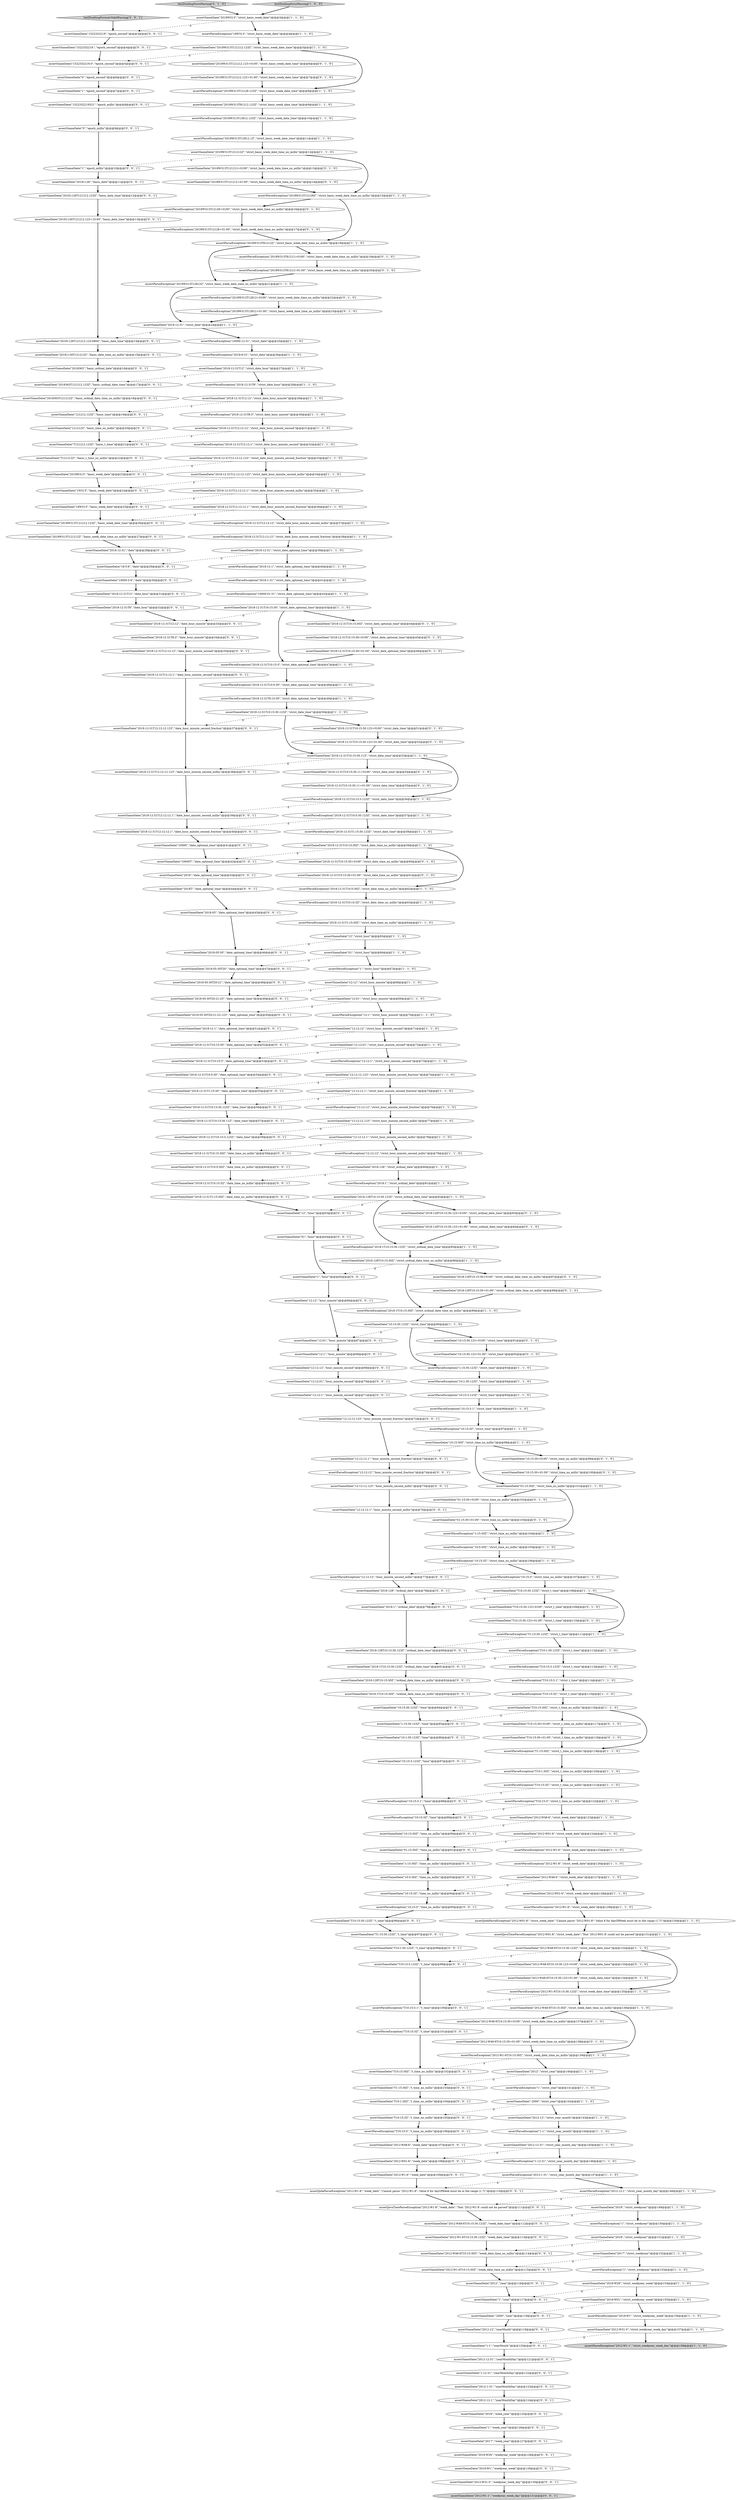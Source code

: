 digraph {
60 [style = filled, label = "assertParseException(\"2018W313T12812Z\",\"strict_basic_week_date_time_no_millis\")@@@21@@@['1', '1', '0']", fillcolor = white, shape = ellipse image = "AAA0AAABBB1BBB"];
100 [style = filled, label = "assertSameDate(\"2012\",\"strict_year\")@@@140@@@['1', '1', '0']", fillcolor = white, shape = ellipse image = "AAA0AAABBB1BBB"];
198 [style = filled, label = "assertSameDate(\"01:15:30Z\",\"time_no_millis\")@@@91@@@['0', '0', '1']", fillcolor = white, shape = ellipse image = "AAA0AAABBB3BBB"];
11 [style = filled, label = "assertParseException(\"2018-8-31\",\"strict_date\")@@@26@@@['1', '1', '0']", fillcolor = white, shape = ellipse image = "AAA0AAABBB1BBB"];
103 [style = filled, label = "assertSameDate(\"2018-W01\",\"strict_weekyear_week\")@@@155@@@['1', '1', '0']", fillcolor = white, shape = ellipse image = "AAA0AAABBB1BBB"];
84 [style = filled, label = "assertSameDate(\"2012-W48-6\",\"strict_week_date\")@@@123@@@['1', '1', '0']", fillcolor = white, shape = ellipse image = "AAA0AAABBB1BBB"];
252 [style = filled, label = "assertSameDate(\"1:15:30Z\",\"time_no_millis\")@@@92@@@['0', '0', '1']", fillcolor = white, shape = ellipse image = "AAA0AAABBB3BBB"];
30 [style = filled, label = "assertParseException(\"T10:15:3Z\",\"strict_t_time_no_millis\")@@@121@@@['1', '1', '0']", fillcolor = white, shape = ellipse image = "AAA0AAABBB1BBB"];
257 [style = filled, label = "assertSameDate(\"1:15:30.123Z\",\"time\")@@@85@@@['0', '0', '1']", fillcolor = white, shape = ellipse image = "AAA0AAABBB3BBB"];
26 [style = filled, label = "assertParseException(\"10:15:3.123Z\",\"strict_time\")@@@95@@@['1', '1', '0']", fillcolor = white, shape = ellipse image = "AAA0AAABBB1BBB"];
59 [style = filled, label = "assertParseException(\"2018-1\",\"strict_ordinal_date\")@@@81@@@['1', '1', '0']", fillcolor = white, shape = ellipse image = "AAA0AAABBB1BBB"];
269 [style = filled, label = "assertSameDate(\"2018-05-30T20\",\"date_optional_time\")@@@47@@@['0', '0', '1']", fillcolor = white, shape = ellipse image = "AAA0AAABBB3BBB"];
35 [style = filled, label = "assertParseException(\"T10:15:3.1\",\"strict_t_time\")@@@114@@@['1', '1', '0']", fillcolor = white, shape = ellipse image = "AAA0AAABBB1BBB"];
142 [style = filled, label = "assertSameDate(\"T10:15:30+0100\",\"strict_t_time_no_millis\")@@@117@@@['0', '1', '0']", fillcolor = white, shape = ellipse image = "AAA1AAABBB2BBB"];
36 [style = filled, label = "assertSameDate(\"2018-12-31T10:15:30.123Z\",\"strict_date_time\")@@@50@@@['1', '1', '0']", fillcolor = white, shape = ellipse image = "AAA0AAABBB1BBB"];
54 [style = filled, label = "assertSameDate(\"2018-12-31T12:12:12.123\",\"strict_date_hour_minute_second_fraction\")@@@33@@@['1', '1', '0']", fillcolor = white, shape = ellipse image = "AAA0AAABBB1BBB"];
241 [style = filled, label = "assertSameDate(\"1522332219321\",\"epoch_millis\")@@@8@@@['0', '0', '1']", fillcolor = white, shape = ellipse image = "AAA0AAABBB3BBB"];
69 [style = filled, label = "assertSameDate(\"01\",\"strict_hour\")@@@66@@@['1', '1', '0']", fillcolor = white, shape = ellipse image = "AAA0AAABBB1BBB"];
282 [style = filled, label = "assertSameDate(\"10:15:3.123Z\",\"time\")@@@87@@@['0', '0', '1']", fillcolor = white, shape = ellipse image = "AAA0AAABBB3BBB"];
85 [style = filled, label = "assertParseException(\"1\",\"strict_year\")@@@141@@@['1', '1', '0']", fillcolor = white, shape = ellipse image = "AAA0AAABBB1BBB"];
238 [style = filled, label = "assertSameDate(\"2018-12-31T12:12:12.1\",\"date_hour_minute_second_fraction\")@@@40@@@['0', '0', '1']", fillcolor = white, shape = ellipse image = "AAA0AAABBB3BBB"];
101 [style = filled, label = "assertSameDate(\"2018-12-31T10:15:30Z\",\"strict_date_time_no_millis\")@@@59@@@['1', '1', '0']", fillcolor = white, shape = ellipse image = "AAA0AAABBB1BBB"];
23 [style = filled, label = "assertSameDate(\"2012-W31-5\",\"strict_weekyear_week_day\")@@@157@@@['1', '1', '0']", fillcolor = white, shape = ellipse image = "AAA0AAABBB1BBB"];
225 [style = filled, label = "assertSameDate(\"T10:15:30Z\",\"t_time_no_millis\")@@@102@@@['0', '0', '1']", fillcolor = white, shape = ellipse image = "AAA0AAABBB3BBB"];
177 [style = filled, label = "assertSameDate(\"2018-12-31T12:12:1\",\"date_hour_minute_second\")@@@36@@@['0', '0', '1']", fillcolor = white, shape = ellipse image = "AAA0AAABBB3BBB"];
102 [style = filled, label = "assertParseException(\"2018-12-31T10:15:3Z\",\"strict_date_time_no_millis\")@@@63@@@['1', '1', '0']", fillcolor = white, shape = ellipse image = "AAA0AAABBB1BBB"];
46 [style = filled, label = "assertParseException(\"12:1\",\"strict_hour_minute\")@@@70@@@['1', '1', '0']", fillcolor = white, shape = ellipse image = "AAA0AAABBB1BBB"];
212 [style = filled, label = "assertSameDate(\"2018-128T10:15:30.123Z\",\"ordinal_date_time\")@@@80@@@['0', '0', '1']", fillcolor = white, shape = ellipse image = "AAA0AAABBB3BBB"];
271 [style = filled, label = "assertSameDate(\"2018-12-31T10:15:30\",\"date_optional_time\")@@@52@@@['0', '0', '1']", fillcolor = white, shape = ellipse image = "AAA0AAABBB3BBB"];
5 [style = filled, label = "assertParseException(\"2018-12-31T8\",\"strict_date_hour\")@@@28@@@['1', '1', '0']", fillcolor = white, shape = ellipse image = "AAA0AAABBB1BBB"];
62 [style = filled, label = "assertParseException(\"2012-12-1\",\"strict_year_month_day\")@@@148@@@['1', '1', '0']", fillcolor = white, shape = ellipse image = "AAA0AAABBB1BBB"];
76 [style = filled, label = "assertSameDate(\"2018-128T10:15:30.123Z\",\"strict_ordinal_date_time\")@@@82@@@['1', '1', '0']", fillcolor = white, shape = ellipse image = "AAA0AAABBB1BBB"];
17 [style = filled, label = "assertParseException(\"10000-12-31\",\"strict_date\")@@@25@@@['1', '1', '0']", fillcolor = white, shape = ellipse image = "AAA0AAABBB1BBB"];
129 [style = filled, label = "assertSameDate(\"2018W313T121212+01:00\",\"strict_basic_week_date_time_no_millis\")@@@14@@@['0', '1', '0']", fillcolor = white, shape = ellipse image = "AAA1AAABBB2BBB"];
174 [style = filled, label = "assertSameDate(\"12:12\",\"hour_minute\")@@@66@@@['0', '0', '1']", fillcolor = white, shape = ellipse image = "AAA0AAABBB3BBB"];
2 [style = filled, label = "assertSameDate(\"2012-12-31\",\"strict_year_month_day\")@@@145@@@['1', '1', '0']", fillcolor = white, shape = ellipse image = "AAA0AAABBB1BBB"];
172 [style = filled, label = "assertSameDate(\"2018-12-31T10:15:3Z\",\"date_time_no_millis\")@@@61@@@['0', '0', '1']", fillcolor = white, shape = ellipse image = "AAA0AAABBB3BBB"];
182 [style = filled, label = "assertSameDate(\"2018-12-31T10:15:3\",\"date_optional_time\")@@@53@@@['0', '0', '1']", fillcolor = white, shape = ellipse image = "AAA0AAABBB3BBB"];
161 [style = filled, label = "assertSameDate(\"12:01\",\"hour_minute\")@@@67@@@['0', '0', '1']", fillcolor = white, shape = ellipse image = "AAA0AAABBB3BBB"];
200 [style = filled, label = "assertSameDate(\"2012-1-31\",\"yearMonthDay\")@@@123@@@['0', '0', '1']", fillcolor = white, shape = ellipse image = "AAA0AAABBB3BBB"];
38 [style = filled, label = "assertParseException(\"2018-1T10:15:30.123Z\",\"strict_ordinal_date_time\")@@@85@@@['1', '1', '0']", fillcolor = white, shape = ellipse image = "AAA0AAABBB1BBB"];
259 [style = filled, label = "assertSameDate(\"2018-12-31T12:12:12.123\",\"date_hour_minute_second_millis\")@@@38@@@['0', '0', '1']", fillcolor = white, shape = ellipse image = "AAA0AAABBB3BBB"];
232 [style = filled, label = "assertSameDate(\"2018\",\"week_year\")@@@125@@@['0', '0', '1']", fillcolor = white, shape = ellipse image = "AAA0AAABBB3BBB"];
153 [style = filled, label = "assertSameDate(\"2018W313T121212.123+01:00\",\"strict_basic_week_date_time\")@@@7@@@['0', '1', '0']", fillcolor = white, shape = ellipse image = "AAA1AAABBB2BBB"];
202 [style = filled, label = "assertSameDate(\"2018-12-31T1:15:30\",\"date_optional_time\")@@@55@@@['0', '0', '1']", fillcolor = white, shape = ellipse image = "AAA0AAABBB3BBB"];
12 [style = filled, label = "assertSameDate(\"12:01\",\"strict_hour_minute\")@@@69@@@['1', '1', '0']", fillcolor = white, shape = ellipse image = "AAA0AAABBB1BBB"];
164 [style = filled, label = "assertParseException(\"T10:15:3Z\",\"t_time\")@@@101@@@['0', '0', '1']", fillcolor = white, shape = ellipse image = "AAA0AAABBB3BBB"];
157 [style = filled, label = "assertParseException(\"2018W313T81212+01:00\",\"strict_basic_week_date_time_no_millis\")@@@20@@@['0', '1', '0']", fillcolor = white, shape = ellipse image = "AAA1AAABBB2BBB"];
119 [style = filled, label = "assertParseException(\"T10:15:3\",\"strict_t_time_no_millis\")@@@122@@@['1', '1', '0']", fillcolor = white, shape = ellipse image = "AAA0AAABBB1BBB"];
56 [style = filled, label = "assertParseException(\"10:15:3.1\",\"strict_time\")@@@96@@@['1', '1', '0']", fillcolor = white, shape = ellipse image = "AAA0AAABBB1BBB"];
226 [style = filled, label = "assertParseException(\"T10:15:3\",\"t_time_no_millis\")@@@106@@@['0', '0', '1']", fillcolor = white, shape = ellipse image = "AAA0AAABBB3BBB"];
122 [style = filled, label = "assertParseException(\"2018W313T12812+01:00\",\"strict_basic_week_date_time_no_millis\")@@@23@@@['0', '1', '0']", fillcolor = white, shape = ellipse image = "AAA1AAABBB2BBB"];
104 [style = filled, label = "assertParseException(\"T10:1:30.123Z\",\"strict_t_time\")@@@112@@@['1', '1', '0']", fillcolor = white, shape = ellipse image = "AAA0AAABBB1BBB"];
24 [style = filled, label = "assertParseException(\"2018-12-31T1:15:30Z\",\"strict_date_time_no_millis\")@@@64@@@['1', '1', '0']", fillcolor = white, shape = ellipse image = "AAA0AAABBB1BBB"];
148 [style = filled, label = "assertSameDate(\"2018-12-31T10:15:30+0100\",\"strict_date_time_no_millis\")@@@60@@@['0', '1', '0']", fillcolor = white, shape = ellipse image = "AAA1AAABBB2BBB"];
155 [style = filled, label = "assertSameDate(\"2018W313T121212+0100\",\"strict_basic_week_date_time_no_millis\")@@@13@@@['0', '1', '0']", fillcolor = white, shape = ellipse image = "AAA1AAABBB2BBB"];
181 [style = filled, label = "assertSameDate(\"T121212.123Z\",\"basic_t_time\")@@@21@@@['0', '0', '1']", fillcolor = white, shape = ellipse image = "AAA0AAABBB3BBB"];
94 [style = filled, label = "assertParseException(\"1-1\",\"strict_year_month\")@@@144@@@['1', '1', '0']", fillcolor = white, shape = ellipse image = "AAA0AAABBB1BBB"];
77 [style = filled, label = "assertSameDate(\"2018-12-31T12:12:12.1\",\"strict_date_hour_minute_second_fraction\")@@@36@@@['1', '1', '0']", fillcolor = white, shape = ellipse image = "AAA0AAABBB1BBB"];
25 [style = filled, label = "assertSameDate(\"2018-12-31\",\"strict_date_optional_time\")@@@39@@@['1', '1', '0']", fillcolor = white, shape = ellipse image = "AAA0AAABBB1BBB"];
42 [style = filled, label = "assertParseException(\"2012-W1-6\",\"strict_week_date\")@@@129@@@['1', '1', '0']", fillcolor = white, shape = ellipse image = "AAA0AAABBB1BBB"];
29 [style = filled, label = "assertParseException(\"1:15:30.123Z\",\"strict_time\")@@@93@@@['1', '1', '0']", fillcolor = white, shape = ellipse image = "AAA0AAABBB1BBB"];
124 [style = filled, label = "assertSameDate(\"10:15:30.123+01:00\",\"strict_time\")@@@92@@@['0', '1', '0']", fillcolor = white, shape = ellipse image = "AAA1AAABBB2BBB"];
217 [style = filled, label = "assertSameDate(\"T10:1:30.123Z\",\"t_time\")@@@98@@@['0', '0', '1']", fillcolor = white, shape = ellipse image = "AAA0AAABBB3BBB"];
168 [style = filled, label = "assertSameDate(\"0\",\"epoch_second\")@@@6@@@['0', '0', '1']", fillcolor = white, shape = ellipse image = "AAA0AAABBB3BBB"];
286 [style = filled, label = "assertSameDate(\"2018-1\",\"ordinal_date\")@@@79@@@['0', '0', '1']", fillcolor = white, shape = ellipse image = "AAA0AAABBB3BBB"];
146 [style = filled, label = "assertSameDate(\"T10:15:30+01:00\",\"strict_t_time_no_millis\")@@@118@@@['0', '1', '0']", fillcolor = white, shape = ellipse image = "AAA1AAABBB2BBB"];
267 [style = filled, label = "assertSameDate(\"10:15:30Z\",\"time_no_millis\")@@@90@@@['0', '0', '1']", fillcolor = white, shape = ellipse image = "AAA0AAABBB3BBB"];
194 [style = filled, label = "assertSameDate(\"2012-12\",\"yearMonth\")@@@119@@@['0', '0', '1']", fillcolor = white, shape = ellipse image = "AAA0AAABBB3BBB"];
67 [style = filled, label = "assertSameDate(\"2018-12-31T10:15:30.11Z\",\"strict_date_time\")@@@53@@@['1', '1', '0']", fillcolor = white, shape = ellipse image = "AAA0AAABBB1BBB"];
158 [style = filled, label = "assertSameDate(\"12:12:1\",\"hour_minute_second\")@@@71@@@['0', '0', '1']", fillcolor = white, shape = ellipse image = "AAA0AAABBB3BBB"];
167 [style = filled, label = "assertSameDate(\"2018-12-31T8:3\",\"date_hour_minute\")@@@34@@@['0', '0', '1']", fillcolor = white, shape = ellipse image = "AAA0AAABBB3BBB"];
246 [style = filled, label = "assertSameDate(\"1\",\"hour\")@@@65@@@['0', '0', '1']", fillcolor = white, shape = ellipse image = "AAA0AAABBB3BBB"];
118 [style = filled, label = "assertParseException(\"2018-1T10:15:30Z\",\"strict_ordinal_date_time_no_millis\")@@@89@@@['1', '1', '0']", fillcolor = white, shape = ellipse image = "AAA0AAABBB1BBB"];
47 [style = filled, label = "assertSameDate(\"2018-12-31T12:12\",\"strict_date_hour_minute\")@@@29@@@['1', '1', '0']", fillcolor = white, shape = ellipse image = "AAA0AAABBB1BBB"];
10 [style = filled, label = "assertParseException(\"2018-12-31T8:3\",\"strict_date_hour_minute\")@@@30@@@['1', '1', '0']", fillcolor = white, shape = ellipse image = "AAA0AAABBB1BBB"];
144 [style = filled, label = "assertSameDate(\"2018W313T121212.123+0100\",\"strict_basic_week_date_time\")@@@6@@@['0', '1', '0']", fillcolor = white, shape = ellipse image = "AAA1AAABBB2BBB"];
75 [style = filled, label = "assertJodaParseException(\"2012-W01-8\",\"strict_week_date\",\"Cannot parse \"2012-W01-8\": Value 8 for dayOfWeek must be in the range (1,7(\")@@@130@@@['1', '1', '0']", fillcolor = white, shape = ellipse image = "AAA0AAABBB1BBB"];
117 [style = filled, label = "assertSameDate(\"2018-12-31T12:12:12\",\"strict_date_hour_minute_second\")@@@31@@@['1', '1', '0']", fillcolor = white, shape = ellipse image = "AAA0AAABBB1BBB"];
170 [style = filled, label = "assertSameDate(\"20181126T121212.123+10:00\",\"basic_date_time\")@@@13@@@['0', '0', '1']", fillcolor = white, shape = ellipse image = "AAA0AAABBB3BBB"];
150 [style = filled, label = "assertSameDate(\"2018-12-31T10:15:30+01:00\",\"strict_date_time_no_millis\")@@@61@@@['0', '1', '0']", fillcolor = white, shape = ellipse image = "AAA1AAABBB2BBB"];
73 [style = filled, label = "assertParseException(\"1\",\"strict_weekyear\")@@@150@@@['1', '1', '0']", fillcolor = white, shape = ellipse image = "AAA0AAABBB1BBB"];
199 [style = filled, label = "testDuellingFormatsValidParsing['0', '0', '1']", fillcolor = lightgray, shape = diamond image = "AAA0AAABBB3BBB"];
126 [style = filled, label = "assertSameDate(\"2012-W48-6T10:15:30.123+01:00\",\"strict_week_date_time\")@@@134@@@['0', '1', '0']", fillcolor = white, shape = ellipse image = "AAA1AAABBB2BBB"];
188 [style = filled, label = "assertSameDate(\"2018-05-30\",\"date_optional_time\")@@@46@@@['0', '0', '1']", fillcolor = white, shape = ellipse image = "AAA0AAABBB3BBB"];
156 [style = filled, label = "assertSameDate(\"2018-12-31T10:15:30.11+01:00\",\"strict_date_time\")@@@55@@@['0', '1', '0']", fillcolor = white, shape = ellipse image = "AAA1AAABBB2BBB"];
147 [style = filled, label = "assertParseException(\"2018W313T12128+0100\",\"strict_basic_week_date_time_no_millis\")@@@16@@@['0', '1', '0']", fillcolor = white, shape = ellipse image = "AAA1AAABBB2BBB"];
253 [style = filled, label = "assertSameDate(\"2018-12-31T12:12\",\"date_hour_minute\")@@@33@@@['0', '0', '1']", fillcolor = white, shape = ellipse image = "AAA0AAABBB3BBB"];
279 [style = filled, label = "assertSameDate(\"121212.123Z\",\"basic_time\")@@@19@@@['0', '0', '1']", fillcolor = white, shape = ellipse image = "AAA0AAABBB3BBB"];
265 [style = filled, label = "assertSameDate(\"12\",\"hour\")@@@63@@@['0', '0', '1']", fillcolor = white, shape = ellipse image = "AAA0AAABBB3BBB"];
32 [style = filled, label = "assertSameDate(\"2018W313T121212.123Z\",\"strict_basic_week_date_time\")@@@5@@@['1', '1', '0']", fillcolor = white, shape = ellipse image = "AAA0AAABBB1BBB"];
83 [style = filled, label = "assertSameDate(\"12:12\",\"strict_hour_minute\")@@@68@@@['1', '1', '0']", fillcolor = white, shape = ellipse image = "AAA0AAABBB1BBB"];
258 [style = filled, label = "assertSameDate(\"10000\",\"date_optional_time\")@@@41@@@['0', '0', '1']", fillcolor = white, shape = ellipse image = "AAA0AAABBB3BBB"];
0 [style = filled, label = "assertSameDate(\"T10:15:30Z\",\"strict_t_time_no_millis\")@@@116@@@['1', '1', '0']", fillcolor = white, shape = ellipse image = "AAA0AAABBB1BBB"];
137 [style = filled, label = "assertSameDate(\"2018-128T10:15:30.123+0100\",\"strict_ordinal_date_time\")@@@83@@@['0', '1', '0']", fillcolor = white, shape = ellipse image = "AAA1AAABBB2BBB"];
209 [style = filled, label = "assertSameDate(\"2018-12-31T1:15:30Z\",\"date_time_no_millis\")@@@62@@@['0', '0', '1']", fillcolor = white, shape = ellipse image = "AAA0AAABBB3BBB"];
244 [style = filled, label = "assertParseException(\"10:15:3\",\"time_no_millis\")@@@95@@@['0', '0', '1']", fillcolor = white, shape = ellipse image = "AAA0AAABBB3BBB"];
95 [style = filled, label = "assertSameDate(\"01:15:30Z\",\"strict_time_no_millis\")@@@101@@@['1', '1', '0']", fillcolor = white, shape = ellipse image = "AAA0AAABBB1BBB"];
231 [style = filled, label = "assertSameDate(\"2012-W48-6T10:15:30.123Z\",\"week_date_time\")@@@112@@@['0', '0', '1']", fillcolor = white, shape = ellipse image = "AAA0AAABBB3BBB"];
208 [style = filled, label = "assertSameDate(\"2018-12-31T10:5:30\",\"date_optional_time\")@@@54@@@['0', '0', '1']", fillcolor = white, shape = ellipse image = "AAA0AAABBB3BBB"];
239 [style = filled, label = "assertSameDate(\"2018-12-31T10:5:30Z\",\"date_time_no_millis\")@@@60@@@['0', '0', '1']", fillcolor = white, shape = ellipse image = "AAA0AAABBB3BBB"];
65 [style = filled, label = "assertParseException(\"T10:1:30Z\",\"strict_t_time_no_millis\")@@@120@@@['1', '1', '0']", fillcolor = white, shape = ellipse image = "AAA0AAABBB1BBB"];
108 [style = filled, label = "assertSameDate(\"12:12:12.1\",\"strict_hour_minute_second_fraction\")@@@75@@@['1', '1', '0']", fillcolor = white, shape = ellipse image = "AAA0AAABBB1BBB"];
14 [style = filled, label = "assertSameDate(\"2018\",\"strict_weekyear\")@@@149@@@['1', '1', '0']", fillcolor = white, shape = ellipse image = "AAA0AAABBB1BBB"];
251 [style = filled, label = "assertSameDate(\"12:1\",\"hour_minute\")@@@68@@@['0', '0', '1']", fillcolor = white, shape = ellipse image = "AAA0AAABBB3BBB"];
203 [style = filled, label = "assertSameDate(\"T1:15:30Z\",\"t_time_no_millis\")@@@103@@@['0', '0', '1']", fillcolor = white, shape = ellipse image = "AAA0AAABBB3BBB"];
98 [style = filled, label = "assertParseException(\"2018-1-31\",\"strict_date_optional_time\")@@@41@@@['1', '1', '0']", fillcolor = white, shape = ellipse image = "AAA0AAABBB1BBB"];
248 [style = filled, label = "assertSameDate(\"2018-12-1\",\"date_optional_time\")@@@51@@@['0', '0', '1']", fillcolor = white, shape = ellipse image = "AAA0AAABBB3BBB"];
138 [style = filled, label = "assertSameDate(\"2012-W48-6T10:15:30+01:00\",\"strict_week_date_time_no_millis\")@@@138@@@['0', '1', '0']", fillcolor = white, shape = ellipse image = "AAA1AAABBB2BBB"];
184 [style = filled, label = "assertSameDate(\"01\",\"hour\")@@@64@@@['0', '0', '1']", fillcolor = white, shape = ellipse image = "AAA0AAABBB3BBB"];
215 [style = filled, label = "assertSameDate(\"10000-5-6\",\"date\")@@@30@@@['0', '0', '1']", fillcolor = white, shape = ellipse image = "AAA0AAABBB3BBB"];
229 [style = filled, label = "assertSameDate(\"121212Z\",\"basic_time_no_millis\")@@@20@@@['0', '0', '1']", fillcolor = white, shape = ellipse image = "AAA0AAABBB3BBB"];
152 [style = filled, label = "assertSameDate(\"2012-W48-6T10:15:30.123+0100\",\"strict_week_date_time\")@@@133@@@['0', '1', '0']", fillcolor = white, shape = ellipse image = "AAA1AAABBB2BBB"];
242 [style = filled, label = "assertSameDate(\"T1:15:30.123Z\",\"t_time\")@@@97@@@['0', '0', '1']", fillcolor = white, shape = ellipse image = "AAA0AAABBB3BBB"];
127 [style = filled, label = "assertParseException(\"2018W313T12128+01:00\",\"strict_basic_week_date_time_no_millis\")@@@17@@@['0', '1', '0']", fillcolor = white, shape = ellipse image = "AAA1AAABBB2BBB"];
8 [style = filled, label = "assertParseException(\"1\",\"strict_hour\")@@@67@@@['1', '1', '0']", fillcolor = white, shape = ellipse image = "AAA0AAABBB1BBB"];
196 [style = filled, label = "assertSameDate(\"2018-128\",\"ordinal_date\")@@@78@@@['0', '0', '1']", fillcolor = white, shape = ellipse image = "AAA0AAABBB3BBB"];
240 [style = filled, label = "assertJavaTimeParseException(\"2012-W1-8\",\"week_date\",\"Text '2012-W1-8' could not be parsed\")@@@111@@@['0', '0', '1']", fillcolor = white, shape = ellipse image = "AAA0AAABBB3BBB"];
272 [style = filled, label = "assertSameDate(\"2018-12-31T12:12:12.1\",\"date_hour_minute_second_millis\")@@@39@@@['0', '0', '1']", fillcolor = white, shape = ellipse image = "AAA0AAABBB3BBB"];
228 [style = filled, label = "assertSameDate(\"2018363T121212.123Z\",\"basic_ordinal_date_time\")@@@17@@@['0', '0', '1']", fillcolor = white, shape = ellipse image = "AAA0AAABBB3BBB"];
97 [style = filled, label = "assertSameDate(\"2018-12-31\",\"strict_date\")@@@24@@@['1', '1', '0']", fillcolor = white, shape = ellipse image = "AAA0AAABBB1BBB"];
131 [style = filled, label = "testDuelingStrictParsing['0', '1', '0']", fillcolor = lightgray, shape = diamond image = "AAA0AAABBB2BBB"];
133 [style = filled, label = "assertSameDate(\"10:15:30.123+0100\",\"strict_time\")@@@91@@@['0', '1', '0']", fillcolor = white, shape = ellipse image = "AAA1AAABBB2BBB"];
81 [style = filled, label = "assertParseException(\"2012-W1-6T10:15:30.123Z\",\"strict_week_date_time\")@@@135@@@['1', '1', '0']", fillcolor = white, shape = ellipse image = "AAA0AAABBB1BBB"];
163 [style = filled, label = "assertSameDate(\"2018W313T121212Z\",\"basic_week_date_time_no_millis\")@@@27@@@['0', '0', '1']", fillcolor = white, shape = ellipse image = "AAA0AAABBB3BBB"];
236 [style = filled, label = "assertSameDate(\"2018-12-31T10:15:30.123Z\",\"date_time\")@@@56@@@['0', '0', '1']", fillcolor = white, shape = ellipse image = "AAA0AAABBB3BBB"];
220 [style = filled, label = "assertSameDate(\"12:12:12.1\",\"hour_minute_second_fraction\")@@@73@@@['0', '0', '1']", fillcolor = white, shape = ellipse image = "AAA0AAABBB3BBB"];
243 [style = filled, label = "assertSameDate(\"2018-W1\",\"weekyear_week\")@@@129@@@['0', '0', '1']", fillcolor = white, shape = ellipse image = "AAA0AAABBB3BBB"];
268 [style = filled, label = "assertSameDate(\"1\",\"epoch_second\")@@@7@@@['0', '0', '1']", fillcolor = white, shape = ellipse image = "AAA0AAABBB3BBB"];
280 [style = filled, label = "assertSameDate(\"2018-12-31T8\",\"date_hour\")@@@32@@@['0', '0', '1']", fillcolor = white, shape = ellipse image = "AAA0AAABBB3BBB"];
92 [style = filled, label = "assertParseException(\"10:15:3Z\",\"strict_time\")@@@97@@@['1', '1', '0']", fillcolor = white, shape = ellipse image = "AAA0AAABBB1BBB"];
57 [style = filled, label = "assertSameDate(\"2012-12\",\"strict_year_month\")@@@143@@@['1', '1', '0']", fillcolor = white, shape = ellipse image = "AAA0AAABBB1BBB"];
230 [style = filled, label = "assertSameDate(\"2018-12-31T10:15:30.11Z\",\"date_time\")@@@57@@@['0', '0', '1']", fillcolor = white, shape = ellipse image = "AAA0AAABBB3BBB"];
210 [style = filled, label = "assertSameDate(\"2018-12-31\",\"date\")@@@28@@@['0', '0', '1']", fillcolor = white, shape = ellipse image = "AAA0AAABBB3BBB"];
216 [style = filled, label = "assertSameDate(\"18W313\",\"basic_week_date\")@@@25@@@['0', '0', '1']", fillcolor = white, shape = ellipse image = "AAA0AAABBB3BBB"];
1 [style = filled, label = "testDuelingStrictParsing['1', '0', '0']", fillcolor = lightgray, shape = diamond image = "AAA0AAABBB1BBB"];
285 [style = filled, label = "assertSameDate(\"12:12:12.123\",\"hour_minute_second_fraction\")@@@72@@@['0', '0', '1']", fillcolor = white, shape = ellipse image = "AAA0AAABBB3BBB"];
189 [style = filled, label = "assertSameDate(\"T10:15:3.123Z\",\"t_time\")@@@99@@@['0', '0', '1']", fillcolor = white, shape = ellipse image = "AAA0AAABBB3BBB"];
281 [style = filled, label = "assertSameDate(\"10000T\",\"date_optional_time\")@@@42@@@['0', '0', '1']", fillcolor = white, shape = ellipse image = "AAA0AAABBB3BBB"];
249 [style = filled, label = "assertSameDate(\"12:12:12.123\",\"hour_minute_second_millis\")@@@75@@@['0', '0', '1']", fillcolor = white, shape = ellipse image = "AAA0AAABBB3BBB"];
27 [style = filled, label = "assertParseException(\"10:1:30.123Z\",\"strict_time\")@@@94@@@['1', '1', '0']", fillcolor = white, shape = ellipse image = "AAA0AAABBB1BBB"];
132 [style = filled, label = "assertSameDate(\"2018-12-31T10:15:30.123+01:00\",\"strict_date_time\")@@@52@@@['0', '1', '0']", fillcolor = white, shape = ellipse image = "AAA1AAABBB2BBB"];
37 [style = filled, label = "assertParseException(\"12:12:12\",\"strict_hour_minute_second_fraction\")@@@76@@@['1', '1', '0']", fillcolor = white, shape = ellipse image = "AAA0AAABBB1BBB"];
154 [style = filled, label = "assertSameDate(\"01:15:30+01:00\",\"strict_time_no_millis\")@@@103@@@['0', '1', '0']", fillcolor = white, shape = ellipse image = "AAA1AAABBB2BBB"];
263 [style = filled, label = "assertSameDate(\"10:1:30.123Z\",\"time\")@@@86@@@['0', '0', '1']", fillcolor = white, shape = ellipse image = "AAA0AAABBB3BBB"];
58 [style = filled, label = "assertParseException(\"2018-12-31T12:12:1\",\"strict_date_hour_minute_second\")@@@32@@@['1', '1', '0']", fillcolor = white, shape = ellipse image = "AAA0AAABBB1BBB"];
52 [style = filled, label = "assertSameDate(\"12:12:12.123\",\"strict_hour_minute_second_fraction\")@@@74@@@['1', '1', '0']", fillcolor = white, shape = ellipse image = "AAA0AAABBB1BBB"];
139 [style = filled, label = "assertSameDate(\"10:15:30+0100\",\"strict_time_no_millis\")@@@99@@@['0', '1', '0']", fillcolor = white, shape = ellipse image = "AAA1AAABBB2BBB"];
284 [style = filled, label = "assertSameDate(\"2012-W31-5\",\"weekyear_week_day\")@@@130@@@['0', '0', '1']", fillcolor = white, shape = ellipse image = "AAA0AAABBB3BBB"];
141 [style = filled, label = "assertSameDate(\"2018-128T10:15:30.123+01:00\",\"strict_ordinal_date_time\")@@@84@@@['0', '1', '0']", fillcolor = white, shape = ellipse image = "AAA1AAABBB2BBB"];
88 [style = filled, label = "assertSameDate(\"12\",\"strict_hour\")@@@65@@@['1', '1', '0']", fillcolor = white, shape = ellipse image = "AAA0AAABBB1BBB"];
116 [style = filled, label = "assertSameDate(\"2018-12-31T12\",\"strict_date_hour\")@@@27@@@['1', '1', '0']", fillcolor = white, shape = ellipse image = "AAA0AAABBB1BBB"];
149 [style = filled, label = "assertSameDate(\"2018-12-31T10:15:30.123+0100\",\"strict_date_time\")@@@51@@@['0', '1', '0']", fillcolor = white, shape = ellipse image = "AAA1AAABBB2BBB"];
233 [style = filled, label = "assertSameDate(\"2018-05\",\"date_optional_time\")@@@45@@@['0', '0', '1']", fillcolor = white, shape = ellipse image = "AAA0AAABBB3BBB"];
4 [style = filled, label = "assertSameDate(\"2018-W29\",\"strict_weekyear_week\")@@@154@@@['1', '1', '0']", fillcolor = white, shape = ellipse image = "AAA0AAABBB1BBB"];
72 [style = filled, label = "assertParseException(\"T10:15:3.123Z\",\"strict_t_time\")@@@113@@@['1', '1', '0']", fillcolor = white, shape = ellipse image = "AAA0AAABBB1BBB"];
179 [style = filled, label = "assertSameDate(\"10:15:3Z\",\"time_no_millis\")@@@94@@@['0', '0', '1']", fillcolor = white, shape = ellipse image = "AAA0AAABBB3BBB"];
201 [style = filled, label = "assertSameDate(\"2018-12-31T10:15:3.123Z\",\"date_time\")@@@58@@@['0', '0', '1']", fillcolor = white, shape = ellipse image = "AAA0AAABBB3BBB"];
70 [style = filled, label = "assertParseException(\"12:12:1\",\"strict_hour_minute_second\")@@@73@@@['1', '1', '0']", fillcolor = white, shape = ellipse image = "AAA0AAABBB1BBB"];
123 [style = filled, label = "assertSameDate(\"01:15:30+0100\",\"strict_time_no_millis\")@@@102@@@['0', '1', '0']", fillcolor = white, shape = ellipse image = "AAA1AAABBB2BBB"];
143 [style = filled, label = "assertParseException(\"2018W313T81212+0100\",\"strict_basic_week_date_time_no_millis\")@@@19@@@['0', '1', '0']", fillcolor = white, shape = ellipse image = "AAA1AAABBB2BBB"];
214 [style = filled, label = "assertSameDate(\"2018W313\",\"basic_week_date\")@@@23@@@['0', '0', '1']", fillcolor = white, shape = ellipse image = "AAA0AAABBB3BBB"];
247 [style = filled, label = "assertSameDate(\"2012-W1-6T10:15:30.123Z\",\"week_date_time\")@@@113@@@['0', '0', '1']", fillcolor = white, shape = ellipse image = "AAA0AAABBB3BBB"];
254 [style = filled, label = "assertSameDate(\"20181126T121212.123Z\",\"basic_date_time\")@@@12@@@['0', '0', '1']", fillcolor = white, shape = ellipse image = "AAA0AAABBB3BBB"];
261 [style = filled, label = "assertSameDate(\"2018-W29\",\"weekyear_week\")@@@128@@@['0', '0', '1']", fillcolor = white, shape = ellipse image = "AAA0AAABBB3BBB"];
278 [style = filled, label = "assertSameDate(\"T10:1:30Z\",\"t_time_no_millis\")@@@104@@@['0', '0', '1']", fillcolor = white, shape = ellipse image = "AAA0AAABBB3BBB"];
185 [style = filled, label = "assertSameDate(\"1\",\"year\")@@@117@@@['0', '0', '1']", fillcolor = white, shape = ellipse image = "AAA0AAABBB3BBB"];
51 [style = filled, label = "assertParseException(\"10:15:3\",\"strict_time_no_millis\")@@@107@@@['1', '1', '0']", fillcolor = white, shape = ellipse image = "AAA0AAABBB1BBB"];
135 [style = filled, label = "assertParseException(\"2018W313T12812+0100\",\"strict_basic_week_date_time_no_millis\")@@@22@@@['0', '1', '0']", fillcolor = white, shape = ellipse image = "AAA1AAABBB2BBB"];
136 [style = filled, label = "assertSameDate(\"T10:15:30.123+0100\",\"strict_t_time\")@@@109@@@['0', '1', '0']", fillcolor = white, shape = ellipse image = "AAA1AAABBB2BBB"];
276 [style = filled, label = "assertSameDate(\"2018W313T121212.123Z\",\"basic_week_date_time\")@@@26@@@['0', '0', '1']", fillcolor = white, shape = ellipse image = "AAA0AAABBB3BBB"];
50 [style = filled, label = "assertSameDate(\"2018-12-31T12:12:12.123\",\"strict_date_hour_minute_second_millis\")@@@34@@@['1', '1', '0']", fillcolor = white, shape = ellipse image = "AAA0AAABBB1BBB"];
9 [style = filled, label = "assertParseException(\"2018-12-31T10:5:30\",\"strict_date_optional_time\")@@@48@@@['1', '1', '0']", fillcolor = white, shape = ellipse image = "AAA0AAABBB1BBB"];
145 [style = filled, label = "assertSameDate(\"2018-128T10:15:30+0100\",\"strict_ordinal_date_time_no_millis\")@@@87@@@['0', '1', '0']", fillcolor = white, shape = ellipse image = "AAA1AAABBB2BBB"];
175 [style = filled, label = "assertSameDate(\"20181126\",\"basic_date\")@@@11@@@['0', '0', '1']", fillcolor = white, shape = ellipse image = "AAA0AAABBB3BBB"];
71 [style = filled, label = "assertParseException(\"2018-12-31T12:12:12\",\"strict_date_hour_minute_second_fraction\")@@@38@@@['1', '1', '0']", fillcolor = white, shape = ellipse image = "AAA0AAABBB1BBB"];
197 [style = filled, label = "assertSameDate(\"1W313\",\"basic_week_date\")@@@24@@@['0', '0', '1']", fillcolor = white, shape = ellipse image = "AAA0AAABBB3BBB"];
221 [style = filled, label = "assertParseException(\"10:15:3Z\",\"time\")@@@89@@@['0', '0', '1']", fillcolor = white, shape = ellipse image = "AAA0AAABBB3BBB"];
274 [style = filled, label = "assertSameDate(\"2018363T121212Z\",\"basic_ordinal_date_time_no_millis\")@@@18@@@['0', '0', '1']", fillcolor = white, shape = ellipse image = "AAA0AAABBB3BBB"];
64 [style = filled, label = "assertParseException(\"2018-12-31T1:15:30.123Z\",\"strict_date_time\")@@@58@@@['1', '1', '0']", fillcolor = white, shape = ellipse image = "AAA0AAABBB1BBB"];
218 [style = filled, label = "assertSameDate(\"1\",\"epoch_millis\")@@@10@@@['0', '0', '1']", fillcolor = white, shape = ellipse image = "AAA0AAABBB3BBB"];
33 [style = filled, label = "assertSameDate(\"2018-128T10:15:30Z\",\"strict_ordinal_date_time_no_millis\")@@@86@@@['1', '1', '0']", fillcolor = white, shape = ellipse image = "AAA0AAABBB1BBB"];
45 [style = filled, label = "assertParseException(\"10000-01-31\",\"strict_date_optional_time\")@@@42@@@['1', '1', '0']", fillcolor = white, shape = ellipse image = "AAA0AAABBB1BBB"];
53 [style = filled, label = "assertSameDate(\"2012-W48-6T10:15:30Z\",\"strict_week_date_time_no_millis\")@@@136@@@['1', '1', '0']", fillcolor = white, shape = ellipse image = "AAA0AAABBB1BBB"];
43 [style = filled, label = "assertParseException(\"2012-W1-1\",\"strict_weekyear_week_day\")@@@158@@@['1', '1', '0']", fillcolor = lightgray, shape = ellipse image = "AAA0AAABBB1BBB"];
93 [style = filled, label = "assertParseException(\"2012-W1-8\",\"strict_week_date\")@@@126@@@['1', '1', '0']", fillcolor = white, shape = ellipse image = "AAA0AAABBB1BBB"];
165 [style = filled, label = "assertParseException(\"T10:15:3.1\",\"t_time\")@@@100@@@['0', '0', '1']", fillcolor = white, shape = ellipse image = "AAA0AAABBB3BBB"];
211 [style = filled, label = "assertSameDate(\"2018T\",\"date_optional_time\")@@@44@@@['0', '0', '1']", fillcolor = white, shape = ellipse image = "AAA0AAABBB3BBB"];
130 [style = filled, label = "assertSameDate(\"2018-12-31T10:15:30+01:00\",\"strict_date_optional_time\")@@@46@@@['0', '1', '0']", fillcolor = white, shape = ellipse image = "AAA1AAABBB2BBB"];
113 [style = filled, label = "assertSameDate(\"2017\",\"strict_weekyear\")@@@152@@@['1', '1', '0']", fillcolor = white, shape = ellipse image = "AAA0AAABBB1BBB"];
125 [style = filled, label = "assertSameDate(\"2018-12-31T10:15:30.11+0100\",\"strict_date_time\")@@@54@@@['0', '1', '0']", fillcolor = white, shape = ellipse image = "AAA1AAABBB2BBB"];
44 [style = filled, label = "assertParseException(\"2012-1-31\",\"strict_year_month_day\")@@@147@@@['1', '1', '0']", fillcolor = white, shape = ellipse image = "AAA0AAABBB1BBB"];
18 [style = filled, label = "assertParseException(\"2018-12-31T9:15:30\",\"strict_date_optional_time\")@@@49@@@['1', '1', '0']", fillcolor = white, shape = ellipse image = "AAA0AAABBB1BBB"];
169 [style = filled, label = "assertSameDate(\"2012-W48-6T10:15:30Z\",\"week_date_time_no_millis\")@@@114@@@['0', '0', '1']", fillcolor = white, shape = ellipse image = "AAA0AAABBB3BBB"];
68 [style = filled, label = "assertParseException(\"12:12:12\",\"strict_hour_minute_second_millis\")@@@79@@@['1', '1', '0']", fillcolor = white, shape = ellipse image = "AAA0AAABBB1BBB"];
266 [style = filled, label = "assertSameDate(\"2018-05-30T20:21:23\",\"date_optional_time\")@@@49@@@['0', '0', '1']", fillcolor = white, shape = ellipse image = "AAA0AAABBB3BBB"];
15 [style = filled, label = "assertSameDate(\"12:12:12.123\",\"strict_hour_minute_second_millis\")@@@77@@@['1', '1', '0']", fillcolor = white, shape = ellipse image = "AAA0AAABBB1BBB"];
190 [style = filled, label = "assertSameDate(\"1-12-31\",\"yearMonthDay\")@@@122@@@['0', '0', '1']", fillcolor = white, shape = ellipse image = "AAA0AAABBB3BBB"];
66 [style = filled, label = "assertParseException(\"2018W313T12128Z\",\"strict_basic_week_date_time_no_millis\")@@@15@@@['1', '1', '0']", fillcolor = white, shape = ellipse image = "AAA0AAABBB1BBB"];
277 [style = filled, label = "assertSameDate(\"2018-1T10:15:30.123Z\",\"ordinal_date_time\")@@@81@@@['0', '0', '1']", fillcolor = white, shape = ellipse image = "AAA0AAABBB3BBB"];
55 [style = filled, label = "assertParseException(\"10:15:3Z\",\"strict_time_no_millis\")@@@106@@@['1', '1', '0']", fillcolor = white, shape = ellipse image = "AAA0AAABBB1BBB"];
74 [style = filled, label = "assertParseException(\"2018-12-31T12:12:12\",\"strict_date_hour_minute_second_millis\")@@@37@@@['1', '1', '0']", fillcolor = white, shape = ellipse image = "AAA0AAABBB1BBB"];
160 [style = filled, label = "assertSameDate(\"2012-W48-6\",\"week_date\")@@@107@@@['0', '0', '1']", fillcolor = white, shape = ellipse image = "AAA0AAABBB3BBB"];
99 [style = filled, label = "assertSameDate(\"2018-128\",\"strict_ordinal_date\")@@@80@@@['1', '1', '0']", fillcolor = white, shape = ellipse image = "AAA0AAABBB1BBB"];
250 [style = filled, label = "assertSameDate(\"1522332219\",\"epoch_second\")@@@3@@@['0', '0', '1']", fillcolor = white, shape = ellipse image = "AAA0AAABBB3BBB"];
106 [style = filled, label = "assertParseException(\"1:15:30Z\",\"strict_time_no_millis\")@@@104@@@['1', '1', '0']", fillcolor = white, shape = ellipse image = "AAA0AAABBB1BBB"];
237 [style = filled, label = "assertSameDate(\"18-5-6\",\"date\")@@@29@@@['0', '0', '1']", fillcolor = white, shape = ellipse image = "AAA0AAABBB3BBB"];
87 [style = filled, label = "assertParseException(\"2018W313T12812.1Z\",\"strict_basic_week_date_time\")@@@11@@@['1', '1', '0']", fillcolor = white, shape = ellipse image = "AAA0AAABBB1BBB"];
121 [style = filled, label = "assertSameDate(\"2018-128T10:15:30+01:00\",\"strict_ordinal_date_time_no_millis\")@@@88@@@['0', '1', '0']", fillcolor = white, shape = ellipse image = "AAA1AAABBB2BBB"];
193 [style = filled, label = "assertSameDate(\"-2000\",\"year\")@@@118@@@['0', '0', '1']", fillcolor = white, shape = ellipse image = "AAA0AAABBB3BBB"];
110 [style = filled, label = "assertSameDate(\"2018W313\",\"strict_basic_week_date\")@@@3@@@['1', '1', '0']", fillcolor = white, shape = ellipse image = "AAA0AAABBB1BBB"];
234 [style = filled, label = "assertSameDate(\"2012-W1-6T10:15:30Z\",\"week_date_time_no_millis\")@@@115@@@['0', '0', '1']", fillcolor = white, shape = ellipse image = "AAA0AAABBB3BBB"];
260 [style = filled, label = "assertSameDate(\"T121212Z\",\"basic_t_time_no_millis\")@@@22@@@['0', '0', '1']", fillcolor = white, shape = ellipse image = "AAA0AAABBB3BBB"];
49 [style = filled, label = "assertJavaTimeParseException(\"2012-W01-8\",\"strict_week_date\",\"Text '2012-W01-8' could not be parsed\")@@@131@@@['1', '1', '0']", fillcolor = white, shape = ellipse image = "AAA0AAABBB1BBB"];
173 [style = filled, label = "assertSameDate(\"20181126T121212Z\",\"basic_date_time_no_millis\")@@@15@@@['0', '0', '1']", fillcolor = white, shape = ellipse image = "AAA0AAABBB3BBB"];
3 [style = filled, label = "assertSameDate(\"10:15:30Z\",\"strict_time_no_millis\")@@@98@@@['1', '1', '0']", fillcolor = white, shape = ellipse image = "AAA0AAABBB1BBB"];
186 [style = filled, label = "assertSameDate(\"20181126T121212.123-0800\",\"basic_date_time\")@@@14@@@['0', '0', '1']", fillcolor = white, shape = ellipse image = "AAA0AAABBB3BBB"];
224 [style = filled, label = "assertSameDate(\"2018-12-31T10:15:30Z\",\"date_time_no_millis\")@@@59@@@['0', '0', '1']", fillcolor = white, shape = ellipse image = "AAA0AAABBB3BBB"];
78 [style = filled, label = "assertSameDate(\"2012-W48-6\",\"strict_week_date\")@@@127@@@['1', '1', '0']", fillcolor = white, shape = ellipse image = "AAA0AAABBB1BBB"];
256 [style = filled, label = "assertSameDate(\"12:12:01\",\"hour_minute_second\")@@@70@@@['0', '0', '1']", fillcolor = white, shape = ellipse image = "AAA0AAABBB3BBB"];
219 [style = filled, label = "assertSameDate(\"2018-128T10:15:30Z\",\"ordinal_date_time_no_millis\")@@@82@@@['0', '0', '1']", fillcolor = white, shape = ellipse image = "AAA0AAABBB3BBB"];
128 [style = filled, label = "assertSameDate(\"T10:15:30.123+01:00\",\"strict_t_time\")@@@110@@@['0', '1', '0']", fillcolor = white, shape = ellipse image = "AAA1AAABBB2BBB"];
134 [style = filled, label = "assertSameDate(\"2018-12-31T10:15:30+0100\",\"strict_date_optional_time\")@@@45@@@['0', '1', '0']", fillcolor = white, shape = ellipse image = "AAA1AAABBB2BBB"];
48 [style = filled, label = "assertSameDate(\"2012-W01-6\",\"strict_week_date\")@@@128@@@['1', '1', '0']", fillcolor = white, shape = ellipse image = "AAA0AAABBB1BBB"];
79 [style = filled, label = "assertParseException(\"T10:15:3Z\",\"strict_t_time\")@@@115@@@['1', '1', '0']", fillcolor = white, shape = ellipse image = "AAA0AAABBB1BBB"];
111 [style = filled, label = "assertParseException(\"2018-12-31T10:15:3\",\"strict_date_optional_time\")@@@47@@@['1', '1', '0']", fillcolor = white, shape = ellipse image = "AAA0AAABBB1BBB"];
105 [style = filled, label = "assertSameDate(\"2012-W48-6T10:15:30.123Z\",\"strict_week_date_time\")@@@132@@@['1', '1', '0']", fillcolor = white, shape = ellipse image = "AAA0AAABBB1BBB"];
166 [style = filled, label = "assertParseException(\"12:12:12\",\"hour_minute_second_millis\")@@@77@@@['0', '0', '1']", fillcolor = white, shape = ellipse image = "AAA0AAABBB3BBB"];
192 [style = filled, label = "assertSameDate(\"1\",\"week_year\")@@@126@@@['0', '0', '1']", fillcolor = white, shape = ellipse image = "AAA0AAABBB3BBB"];
245 [style = filled, label = "assertSameDate(\"2018-1T10:15:30Z\",\"ordinal_date_time_no_millis\")@@@83@@@['0', '0', '1']", fillcolor = white, shape = ellipse image = "AAA0AAABBB3BBB"];
262 [style = filled, label = "assertSameDate(\"2012-12-1\",\"yearMonthDay\")@@@124@@@['0', '0', '1']", fillcolor = white, shape = ellipse image = "AAA0AAABBB3BBB"];
151 [style = filled, label = "assertSameDate(\"2012-W48-6T10:15:30+0100\",\"strict_week_date_time_no_millis\")@@@137@@@['0', '1', '0']", fillcolor = white, shape = ellipse image = "AAA1AAABBB2BBB"];
96 [style = filled, label = "assertParseException(\"2018-12-31T10:5:30Z\",\"strict_date_time_no_millis\")@@@62@@@['1', '1', '0']", fillcolor = white, shape = ellipse image = "AAA0AAABBB1BBB"];
80 [style = filled, label = "assertSameDate(\"2012-W01-6\",\"strict_week_date\")@@@124@@@['1', '1', '0']", fillcolor = white, shape = ellipse image = "AAA0AAABBB1BBB"];
6 [style = filled, label = "assertSameDate(\"T10:15:30.123Z\",\"strict_t_time\")@@@108@@@['1', '1', '0']", fillcolor = white, shape = ellipse image = "AAA0AAABBB1BBB"];
107 [style = filled, label = "assertParseException(\"1-12-31\",\"strict_year_month_day\")@@@146@@@['1', '1', '0']", fillcolor = white, shape = ellipse image = "AAA0AAABBB1BBB"];
207 [style = filled, label = "assertSameDate(\"10:15:30.123Z\",\"time\")@@@84@@@['0', '0', '1']", fillcolor = white, shape = ellipse image = "AAA0AAABBB3BBB"];
140 [style = filled, label = "assertSameDate(\"2018-12-31T10:15:30Z\",\"strict_date_optional_time\")@@@44@@@['0', '1', '0']", fillcolor = white, shape = ellipse image = "AAA1AAABBB2BBB"];
40 [style = filled, label = "assertParseException(\"1\",\"strict_weekyear\")@@@153@@@['1', '1', '0']", fillcolor = white, shape = ellipse image = "AAA0AAABBB1BBB"];
90 [style = filled, label = "assertParseException(\"2018-12-1\",\"strict_date_optional_time\")@@@40@@@['1', '1', '0']", fillcolor = white, shape = ellipse image = "AAA0AAABBB1BBB"];
275 [style = filled, label = "assertSameDate(\"2018-12-31T12:12:12.123\",\"date_hour_minute_second_fraction\")@@@37@@@['0', '0', '1']", fillcolor = white, shape = ellipse image = "AAA0AAABBB3BBB"];
63 [style = filled, label = "assertSameDate(\"2018-12-31T12:12:12.1\",\"strict_date_hour_minute_second_millis\")@@@35@@@['1', '1', '0']", fillcolor = white, shape = ellipse image = "AAA0AAABBB1BBB"];
82 [style = filled, label = "assertSameDate(\"12:12:12\",\"strict_hour_minute_second\")@@@71@@@['1', '1', '0']", fillcolor = white, shape = ellipse image = "AAA0AAABBB1BBB"];
89 [style = filled, label = "assertSameDate(\"2018\",\"strict_weekyear\")@@@151@@@['1', '1', '0']", fillcolor = white, shape = ellipse image = "AAA0AAABBB1BBB"];
213 [style = filled, label = "assertParseException(\"10:15:3.1\",\"time\")@@@88@@@['0', '0', '1']", fillcolor = white, shape = ellipse image = "AAA0AAABBB3BBB"];
187 [style = filled, label = "assertSameDate(\"2018-05-30T20:21:23.123\",\"date_optional_time\")@@@50@@@['0', '0', '1']", fillcolor = white, shape = ellipse image = "AAA0AAABBB3BBB"];
223 [style = filled, label = "assertSameDate(\"T10:15:30.123Z\",\"t_time\")@@@96@@@['0', '0', '1']", fillcolor = white, shape = ellipse image = "AAA0AAABBB3BBB"];
227 [style = filled, label = "assertSameDate(\"T10:15:3Z\",\"t_time_no_millis\")@@@105@@@['0', '0', '1']", fillcolor = white, shape = ellipse image = "AAA0AAABBB3BBB"];
120 [style = filled, label = "assertSameDate(\"10:15:30+01:00\",\"strict_time_no_millis\")@@@100@@@['0', '1', '0']", fillcolor = white, shape = ellipse image = "AAA1AAABBB2BBB"];
112 [style = filled, label = "assertSameDate(\"2018-12-31T10:15:30\",\"strict_date_optional_time\")@@@43@@@['1', '1', '0']", fillcolor = white, shape = ellipse image = "AAA0AAABBB1BBB"];
235 [style = filled, label = "assertSameDate(\"2012\",\"year\")@@@116@@@['0', '0', '1']", fillcolor = white, shape = ellipse image = "AAA0AAABBB3BBB"];
270 [style = filled, label = "assertSameDate(\"2018\",\"date_optional_time\")@@@43@@@['0', '0', '1']", fillcolor = white, shape = ellipse image = "AAA0AAABBB3BBB"];
283 [style = filled, label = "assertSameDate(\"2012-12-31\",\"yearMonthDay\")@@@121@@@['0', '0', '1']", fillcolor = white, shape = ellipse image = "AAA0AAABBB3BBB"];
191 [style = filled, label = "assertSameDate(\"2018-05-30T20:21\",\"date_optional_time\")@@@48@@@['0', '0', '1']", fillcolor = white, shape = ellipse image = "AAA0AAABBB3BBB"];
206 [style = filled, label = "assertSameDate(\"2012-W1-6\",\"week_date\")@@@109@@@['0', '0', '1']", fillcolor = white, shape = ellipse image = "AAA0AAABBB3BBB"];
183 [style = filled, label = "assertSameDate(\"2017\",\"week_year\")@@@127@@@['0', '0', '1']", fillcolor = white, shape = ellipse image = "AAA0AAABBB3BBB"];
28 [style = filled, label = "assertParseException(\"T1:15:30Z\",\"strict_t_time_no_millis\")@@@119@@@['1', '1', '0']", fillcolor = white, shape = ellipse image = "AAA0AAABBB1BBB"];
273 [style = filled, label = "assertSameDate(\"2012-W01-6\",\"week_date\")@@@108@@@['0', '0', '1']", fillcolor = white, shape = ellipse image = "AAA0AAABBB3BBB"];
21 [style = filled, label = "assertSameDate(\"12:12:12.1\",\"strict_hour_minute_second_millis\")@@@78@@@['1', '1', '0']", fillcolor = white, shape = ellipse image = "AAA0AAABBB1BBB"];
109 [style = filled, label = "assertSameDate(\"-2000\",\"strict_year\")@@@142@@@['1', '1', '0']", fillcolor = white, shape = ellipse image = "AAA0AAABBB1BBB"];
222 [style = filled, label = "assertSameDate(\"1-1\",\"yearMonth\")@@@120@@@['0', '0', '1']", fillcolor = white, shape = ellipse image = "AAA0AAABBB3BBB"];
171 [style = filled, label = "assertSameDate(\"12:12:12\",\"hour_minute_second\")@@@69@@@['0', '0', '1']", fillcolor = white, shape = ellipse image = "AAA0AAABBB3BBB"];
162 [style = filled, label = "assertSameDate(\"2018-12-31T12:12:12\",\"date_hour_minute_second\")@@@35@@@['0', '0', '1']", fillcolor = white, shape = ellipse image = "AAA0AAABBB3BBB"];
180 [style = filled, label = "assertParseException(\"12:12:12\",\"hour_minute_second_fraction\")@@@74@@@['0', '0', '1']", fillcolor = white, shape = ellipse image = "AAA0AAABBB3BBB"];
86 [style = filled, label = "assertParseException(\"10:5:30Z\",\"strict_time_no_millis\")@@@105@@@['1', '1', '0']", fillcolor = white, shape = ellipse image = "AAA0AAABBB1BBB"];
61 [style = filled, label = "assertParseException(\"2018-W1\",\"strict_weekyear_week\")@@@156@@@['1', '1', '0']", fillcolor = white, shape = ellipse image = "AAA0AAABBB1BBB"];
31 [style = filled, label = "assertParseException(\"T1:15:30.123Z\",\"strict_t_time\")@@@111@@@['1', '1', '0']", fillcolor = white, shape = ellipse image = "AAA0AAABBB1BBB"];
159 [style = filled, label = "assertSameDate(\"2018-12-31T12\",\"date_hour\")@@@31@@@['0', '0', '1']", fillcolor = white, shape = ellipse image = "AAA0AAABBB3BBB"];
204 [style = filled, label = "assertJodaParseException(\"2012-W1-8\",\"week_date\",\"Cannot parse \"2012-W1-8\": Value 8 for dayOfWeek must be in the range (1,7(\")@@@110@@@['0', '0', '1']", fillcolor = white, shape = ellipse image = "AAA0AAABBB3BBB"];
91 [style = filled, label = "assertParseException(\"2012-W1-6T10:15:30Z\",\"strict_week_date_time_no_millis\")@@@139@@@['1', '1', '0']", fillcolor = white, shape = ellipse image = "AAA0AAABBB1BBB"];
19 [style = filled, label = "assertParseException(\"2018W313T81212.123Z\",\"strict_basic_week_date_time\")@@@9@@@['1', '1', '0']", fillcolor = white, shape = ellipse image = "AAA0AAABBB1BBB"];
20 [style = filled, label = "assertParseException(\"2018-12-31T10:15:3.123Z\",\"strict_date_time\")@@@56@@@['1', '1', '0']", fillcolor = white, shape = ellipse image = "AAA0AAABBB1BBB"];
176 [style = filled, label = "assertSameDate(\"1522332219.0\",\"epoch_second\")@@@5@@@['0', '0', '1']", fillcolor = white, shape = ellipse image = "AAA0AAABBB3BBB"];
264 [style = filled, label = "assertSameDate(\"2018363\",\"basic_ordinal_date\")@@@16@@@['0', '0', '1']", fillcolor = white, shape = ellipse image = "AAA0AAABBB3BBB"];
255 [style = filled, label = "assertSameDate(\"0\",\"epoch_millis\")@@@9@@@['0', '0', '1']", fillcolor = white, shape = ellipse image = "AAA0AAABBB3BBB"];
287 [style = filled, label = "assertSameDate(\"12:12:12.1\",\"hour_minute_second_millis\")@@@76@@@['0', '0', '1']", fillcolor = white, shape = ellipse image = "AAA0AAABBB3BBB"];
7 [style = filled, label = "assertSameDate(\"10:15:30.123Z\",\"strict_time\")@@@90@@@['1', '1', '0']", fillcolor = white, shape = ellipse image = "AAA0AAABBB1BBB"];
22 [style = filled, label = "assertParseException(\"2018W313T12812.123Z\",\"strict_basic_week_date_time\")@@@10@@@['1', '1', '0']", fillcolor = white, shape = ellipse image = "AAA0AAABBB1BBB"];
34 [style = filled, label = "assertSameDate(\"12:12:01\",\"strict_hour_minute_second\")@@@72@@@['1', '1', '0']", fillcolor = white, shape = ellipse image = "AAA0AAABBB1BBB"];
195 [style = filled, label = "assertSameDate(\"1522332219.\",\"epoch_second\")@@@4@@@['0', '0', '1']", fillcolor = white, shape = ellipse image = "AAA0AAABBB3BBB"];
16 [style = filled, label = "assertParseException(\"2012-W1-6\",\"strict_week_date\")@@@125@@@['1', '1', '0']", fillcolor = white, shape = ellipse image = "AAA0AAABBB1BBB"];
41 [style = filled, label = "assertParseException(\"18W313\",\"strict_basic_week_date\")@@@4@@@['1', '1', '0']", fillcolor = white, shape = ellipse image = "AAA0AAABBB1BBB"];
115 [style = filled, label = "assertSameDate(\"2018W313T121212Z\",\"strict_basic_week_date_time_no_millis\")@@@12@@@['1', '1', '0']", fillcolor = white, shape = ellipse image = "AAA0AAABBB1BBB"];
205 [style = filled, label = "assertSameDate(\"2012-W1-1\",\"weekyear_week_day\")@@@131@@@['0', '0', '1']", fillcolor = lightgray, shape = ellipse image = "AAA0AAABBB3BBB"];
114 [style = filled, label = "assertParseException(\"2018W313T12128.123Z\",\"strict_basic_week_date_time\")@@@8@@@['1', '1', '0']", fillcolor = white, shape = ellipse image = "AAA0AAABBB1BBB"];
13 [style = filled, label = "assertParseException(\"2018W313T81212Z\",\"strict_basic_week_date_time_no_millis\")@@@18@@@['1', '1', '0']", fillcolor = white, shape = ellipse image = "AAA0AAABBB1BBB"];
39 [style = filled, label = "assertParseException(\"2018-12-31T10:5:30.123Z\",\"strict_date_time\")@@@57@@@['1', '1', '0']", fillcolor = white, shape = ellipse image = "AAA0AAABBB1BBB"];
178 [style = filled, label = "assertSameDate(\"10:5:30Z\",\"time_no_millis\")@@@93@@@['0', '0', '1']", fillcolor = white, shape = ellipse image = "AAA0AAABBB3BBB"];
110->250 [style = dashed, label="0"];
55->166 [style = dashed, label="0"];
75->49 [style = bold, label=""];
246->174 [style = bold, label=""];
163->210 [style = bold, label=""];
127->13 [style = bold, label=""];
189->165 [style = bold, label=""];
69->8 [style = bold, label=""];
95->123 [style = bold, label=""];
57->94 [style = bold, label=""];
69->269 [style = dashed, label="0"];
60->135 [style = bold, label=""];
255->218 [style = bold, label=""];
74->71 [style = bold, label=""];
131->110 [style = bold, label=""];
11->116 [style = bold, label=""];
33->246 [style = dashed, label="0"];
159->280 [style = bold, label=""];
12->46 [style = bold, label=""];
235->185 [style = bold, label=""];
31->104 [style = bold, label=""];
243->284 [style = bold, label=""];
167->162 [style = bold, label=""];
33->145 [style = bold, label=""];
240->231 [style = bold, label=""];
271->182 [style = bold, label=""];
64->101 [style = bold, label=""];
88->69 [style = bold, label=""];
270->211 [style = bold, label=""];
89->113 [style = bold, label=""];
41->32 [style = bold, label=""];
36->149 [style = bold, label=""];
259->272 [style = bold, label=""];
15->201 [style = dashed, label="0"];
63->77 [style = bold, label=""];
185->193 [style = bold, label=""];
237->215 [style = bold, label=""];
21->68 [style = bold, label=""];
68->99 [style = bold, label=""];
27->26 [style = bold, label=""];
273->206 [style = bold, label=""];
5->47 [style = bold, label=""];
157->60 [style = bold, label=""];
108->236 [style = dashed, label="0"];
229->181 [style = bold, label=""];
211->233 [style = bold, label=""];
112->140 [style = bold, label=""];
54->50 [style = bold, label=""];
54->214 [style = dashed, label="0"];
214->197 [style = bold, label=""];
82->34 [style = bold, label=""];
35->79 [style = bold, label=""];
103->61 [style = bold, label=""];
222->283 [style = bold, label=""];
76->265 [style = dashed, label="0"];
128->31 [style = bold, label=""];
257->263 [style = bold, label=""];
116->228 [style = dashed, label="0"];
96->102 [style = bold, label=""];
91->100 [style = bold, label=""];
139->120 [style = bold, label=""];
164->225 [style = bold, label=""];
232->192 [style = bold, label=""];
247->169 [style = bold, label=""];
6->31 [style = bold, label=""];
190->200 [style = bold, label=""];
58->54 [style = bold, label=""];
115->66 [style = bold, label=""];
73->89 [style = bold, label=""];
224->239 [style = bold, label=""];
133->124 [style = bold, label=""];
168->268 [style = bold, label=""];
36->67 [style = bold, label=""];
249->287 [style = bold, label=""];
84->267 [style = dashed, label="0"];
169->234 [style = bold, label=""];
264->228 [style = bold, label=""];
171->256 [style = bold, label=""];
7->161 [style = dashed, label="0"];
197->216 [style = bold, label=""];
284->205 [style = bold, label=""];
215->159 [style = bold, label=""];
226->160 [style = bold, label=""];
124->29 [style = bold, label=""];
117->181 [style = dashed, label="0"];
276->163 [style = bold, label=""];
254->170 [style = bold, label=""];
227->226 [style = bold, label=""];
210->237 [style = bold, label=""];
30->213 [style = dashed, label="0"];
100->85 [style = bold, label=""];
83->12 [style = bold, label=""];
87->115 [style = bold, label=""];
187->248 [style = bold, label=""];
36->275 [style = dashed, label="0"];
98->45 [style = bold, label=""];
250->195 [style = bold, label=""];
199->250 [style = bold, label=""];
234->235 [style = bold, label=""];
77->276 [style = dashed, label="0"];
51->6 [style = bold, label=""];
181->260 [style = bold, label=""];
272->238 [style = bold, label=""];
61->23 [style = bold, label=""];
102->24 [style = bold, label=""];
278->227 [style = bold, label=""];
0->142 [style = bold, label=""];
16->93 [style = bold, label=""];
67->125 [style = bold, label=""];
280->253 [style = bold, label=""];
230->201 [style = bold, label=""];
49->105 [style = bold, label=""];
166->196 [style = bold, label=""];
179->244 [style = bold, label=""];
212->277 [style = bold, label=""];
146->28 [style = bold, label=""];
114->19 [style = bold, label=""];
244->223 [style = bold, label=""];
162->177 [style = bold, label=""];
132->67 [style = bold, label=""];
109->227 [style = dashed, label="0"];
94->2 [style = bold, label=""];
71->25 [style = bold, label=""];
23->43 [style = bold, label=""];
53->151 [style = bold, label=""];
117->58 [style = bold, label=""];
20->39 [style = bold, label=""];
154->106 [style = bold, label=""];
6->136 [style = bold, label=""];
62->14 [style = bold, label=""];
17->11 [style = bold, label=""];
39->238 [style = dashed, label="0"];
100->203 [style = dashed, label="0"];
53->91 [style = bold, label=""];
79->0 [style = bold, label=""];
148->150 [style = bold, label=""];
105->81 [style = bold, label=""];
265->184 [style = bold, label=""];
113->234 [style = dashed, label="0"];
29->27 [style = bold, label=""];
14->231 [style = dashed, label="0"];
242->217 [style = bold, label=""];
138->91 [style = bold, label=""];
13->60 [style = bold, label=""];
231->247 [style = bold, label=""];
32->114 [style = bold, label=""];
193->194 [style = bold, label=""];
89->169 [style = dashed, label="0"];
52->108 [style = bold, label=""];
56->92 [style = bold, label=""];
115->218 [style = dashed, label="0"];
281->270 [style = bold, label=""];
228->274 [style = bold, label=""];
158->285 [style = bold, label=""];
77->74 [style = bold, label=""];
80->16 [style = bold, label=""];
150->96 [style = bold, label=""];
59->76 [style = bold, label=""];
105->189 [style = dashed, label="0"];
256->158 [style = bold, label=""];
76->38 [style = bold, label=""];
260->214 [style = bold, label=""];
155->129 [style = bold, label=""];
206->204 [style = bold, label=""];
196->286 [style = bold, label=""];
172->209 [style = bold, label=""];
262->232 [style = bold, label=""];
55->51 [style = bold, label=""];
39->64 [style = bold, label=""];
198->252 [style = bold, label=""];
220->180 [style = bold, label=""];
286->212 [style = bold, label=""];
99->172 [style = dashed, label="0"];
23->222 [style = dashed, label="0"];
233->188 [style = bold, label=""];
160->273 [style = bold, label=""];
25->237 [style = dashed, label="0"];
31->212 [style = dashed, label="0"];
125->156 [style = bold, label=""];
266->187 [style = bold, label=""];
46->82 [style = bold, label=""];
147->127 [style = bold, label=""];
0->28 [style = bold, label=""];
21->224 [style = dashed, label="0"];
225->203 [style = bold, label=""];
24->88 [style = bold, label=""];
279->229 [style = bold, label=""];
86->55 [style = bold, label=""];
101->148 [style = bold, label=""];
195->176 [style = bold, label=""];
34->70 [style = bold, label=""];
201->224 [style = bold, label=""];
175->254 [style = bold, label=""];
93->78 [style = bold, label=""];
258->281 [style = bold, label=""];
101->281 [style = dashed, label="0"];
208->202 [style = bold, label=""];
40->4 [style = bold, label=""];
140->134 [style = bold, label=""];
50->63 [style = bold, label=""];
83->266 [style = dashed, label="0"];
141->38 [style = bold, label=""];
161->251 [style = bold, label=""];
203->278 [style = bold, label=""];
121->118 [style = bold, label=""];
217->189 [style = bold, label=""];
78->48 [style = bold, label=""];
33->118 [style = bold, label=""];
104->277 [style = dashed, label="0"];
184->246 [style = bold, label=""];
42->75 [style = bold, label=""];
7->29 [style = bold, label=""];
136->128 [style = bold, label=""];
105->152 [style = bold, label=""];
20->272 [style = dashed, label="0"];
72->35 [style = bold, label=""];
113->40 [style = bold, label=""];
4->103 [style = bold, label=""];
76->137 [style = bold, label=""];
170->186 [style = bold, label=""];
248->271 [style = bold, label=""];
84->80 [style = bold, label=""];
88->188 [style = dashed, label="0"];
66->13 [style = bold, label=""];
204->240 [style = bold, label=""];
239->172 [style = bold, label=""];
135->122 [style = bold, label=""];
287->166 [style = bold, label=""];
90->98 [style = bold, label=""];
202->236 [style = bold, label=""];
95->106 [style = bold, label=""];
44->62 [style = bold, label=""];
261->243 [style = bold, label=""];
267->198 [style = bold, label=""];
48->42 [style = bold, label=""];
107->44 [style = bold, label=""];
200->262 [style = bold, label=""];
111->9 [style = bold, label=""];
112->253 [style = dashed, label="0"];
14->73 [style = bold, label=""];
44->204 [style = dashed, label="0"];
283->190 [style = bold, label=""];
97->186 [style = dashed, label="0"];
178->179 [style = bold, label=""];
130->111 [style = bold, label=""];
115->155 [style = bold, label=""];
274->279 [style = bold, label=""];
52->202 [style = dashed, label="0"];
253->167 [style = bold, label=""];
108->37 [style = bold, label=""];
65->30 [style = bold, label=""];
32->176 [style = dashed, label="0"];
236->230 [style = bold, label=""];
251->171 [style = bold, label=""];
176->168 [style = bold, label=""];
120->95 [style = bold, label=""];
119->221 [style = dashed, label="0"];
112->111 [style = bold, label=""];
13->143 [style = bold, label=""];
122->97 [style = bold, label=""];
82->271 [style = dashed, label="0"];
174->161 [style = bold, label=""];
223->242 [style = bold, label=""];
50->197 [style = dashed, label="0"];
137->141 [style = bold, label=""];
81->165 [style = dashed, label="0"];
218->175 [style = bold, label=""];
92->3 [style = bold, label=""];
8->83 [style = bold, label=""];
6->286 [style = dashed, label="0"];
245->207 [style = bold, label=""];
282->213 [style = bold, label=""];
285->220 [style = bold, label=""];
19->22 [style = bold, label=""];
45->112 [style = bold, label=""];
12->187 [style = dashed, label="0"];
25->90 [style = bold, label=""];
252->178 [style = bold, label=""];
156->20 [style = bold, label=""];
101->96 [style = bold, label=""];
165->164 [style = bold, label=""];
118->7 [style = bold, label=""];
26->56 [style = bold, label=""];
99->59 [style = bold, label=""];
151->138 [style = bold, label=""];
66->147 [style = bold, label=""];
119->84 [style = bold, label=""];
194->222 [style = bold, label=""];
81->53 [style = bold, label=""];
104->72 [style = bold, label=""];
123->154 [style = bold, label=""];
15->21 [style = bold, label=""];
219->245 [style = bold, label=""];
97->17 [style = bold, label=""];
3->139 [style = bold, label=""];
263->282 [style = bold, label=""];
134->130 [style = bold, label=""];
38->33 [style = bold, label=""];
173->264 [style = bold, label=""];
28->65 [style = bold, label=""];
0->257 [style = dashed, label="0"];
70->52 [style = bold, label=""];
22->87 [style = bold, label=""];
209->265 [style = bold, label=""];
30->119 [style = bold, label=""];
4->185 [style = dashed, label="0"];
62->240 [style = dashed, label="0"];
213->221 [style = bold, label=""];
116->5 [style = bold, label=""];
91->225 [style = dashed, label="0"];
192->183 [style = bold, label=""];
10->117 [style = bold, label=""];
34->182 [style = dashed, label="0"];
47->10 [style = bold, label=""];
129->66 [style = bold, label=""];
143->157 [style = bold, label=""];
152->126 [style = bold, label=""];
177->275 [style = bold, label=""];
275->259 [style = bold, label=""];
80->198 [style = dashed, label="0"];
47->279 [style = dashed, label="0"];
216->276 [style = bold, label=""];
207->257 [style = bold, label=""];
277->219 [style = bold, label=""];
109->57 [style = bold, label=""];
1->110 [style = bold, label=""];
180->249 [style = bold, label=""];
37->15 [style = bold, label=""];
182->208 [style = bold, label=""];
238->258 [style = bold, label=""];
126->81 [style = bold, label=""];
9->18 [style = bold, label=""];
269->191 [style = bold, label=""];
144->153 [style = bold, label=""];
67->259 [style = dashed, label="0"];
78->179 [style = dashed, label="0"];
142->146 [style = bold, label=""];
60->97 [style = bold, label=""];
85->109 [style = bold, label=""];
2->107 [style = bold, label=""];
153->114 [style = bold, label=""];
103->193 [style = dashed, label="0"];
3->220 [style = dashed, label="0"];
32->144 [style = bold, label=""];
221->267 [style = bold, label=""];
106->86 [style = bold, label=""];
63->216 [style = dashed, label="0"];
188->269 [style = bold, label=""];
183->261 [style = bold, label=""];
67->20 [style = bold, label=""];
145->121 [style = bold, label=""];
241->255 [style = bold, label=""];
3->95 [style = bold, label=""];
18->36 [style = bold, label=""];
7->133 [style = bold, label=""];
110->41 [style = bold, label=""];
268->241 [style = bold, label=""];
149->132 [style = bold, label=""];
191->266 [style = bold, label=""];
2->273 [style = dashed, label="0"];
186->173 [style = bold, label=""];
}
